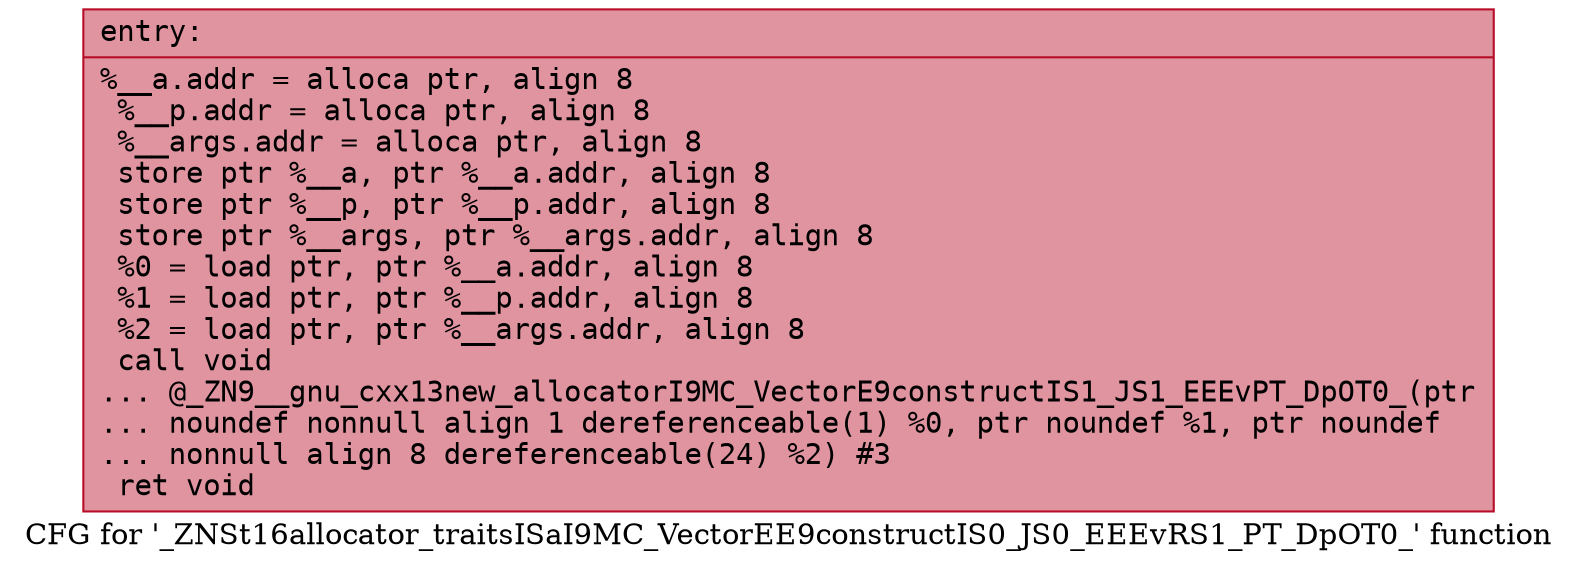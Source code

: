 digraph "CFG for '_ZNSt16allocator_traitsISaI9MC_VectorEE9constructIS0_JS0_EEEvRS1_PT_DpOT0_' function" {
	label="CFG for '_ZNSt16allocator_traitsISaI9MC_VectorEE9constructIS0_JS0_EEEvRS1_PT_DpOT0_' function";

	Node0x55dab4808af0 [shape=record,color="#b70d28ff", style=filled, fillcolor="#b70d2870" fontname="Courier",label="{entry:\l|  %__a.addr = alloca ptr, align 8\l  %__p.addr = alloca ptr, align 8\l  %__args.addr = alloca ptr, align 8\l  store ptr %__a, ptr %__a.addr, align 8\l  store ptr %__p, ptr %__p.addr, align 8\l  store ptr %__args, ptr %__args.addr, align 8\l  %0 = load ptr, ptr %__a.addr, align 8\l  %1 = load ptr, ptr %__p.addr, align 8\l  %2 = load ptr, ptr %__args.addr, align 8\l  call void\l... @_ZN9__gnu_cxx13new_allocatorI9MC_VectorE9constructIS1_JS1_EEEvPT_DpOT0_(ptr\l... noundef nonnull align 1 dereferenceable(1) %0, ptr noundef %1, ptr noundef\l... nonnull align 8 dereferenceable(24) %2) #3\l  ret void\l}"];
}
